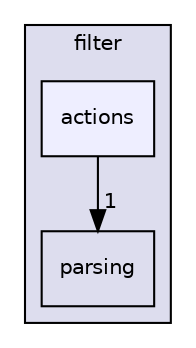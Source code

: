 digraph "src/filter/actions" {
  compound=true
  node [ fontsize="10", fontname="Helvetica"];
  edge [ labelfontsize="10", labelfontname="Helvetica"];
  subgraph clusterdir_8681a82a265081a91d191144ff606af9 {
    graph [ bgcolor="#ddddee", pencolor="black", label="filter" fontname="Helvetica", fontsize="10", URL="dir_8681a82a265081a91d191144ff606af9.html"]
  dir_bcf8a218d61c1790005e38009173141f [shape=box label="parsing" URL="dir_bcf8a218d61c1790005e38009173141f.html"];
  dir_fdb805b8bb0f4324ea5a5e09fef16552 [shape=box, label="actions", style="filled", fillcolor="#eeeeff", pencolor="black", URL="dir_fdb805b8bb0f4324ea5a5e09fef16552.html"];
  }
  dir_fdb805b8bb0f4324ea5a5e09fef16552->dir_bcf8a218d61c1790005e38009173141f [headlabel="1", labeldistance=1.5 headhref="dir_000006_000007.html"];
}

